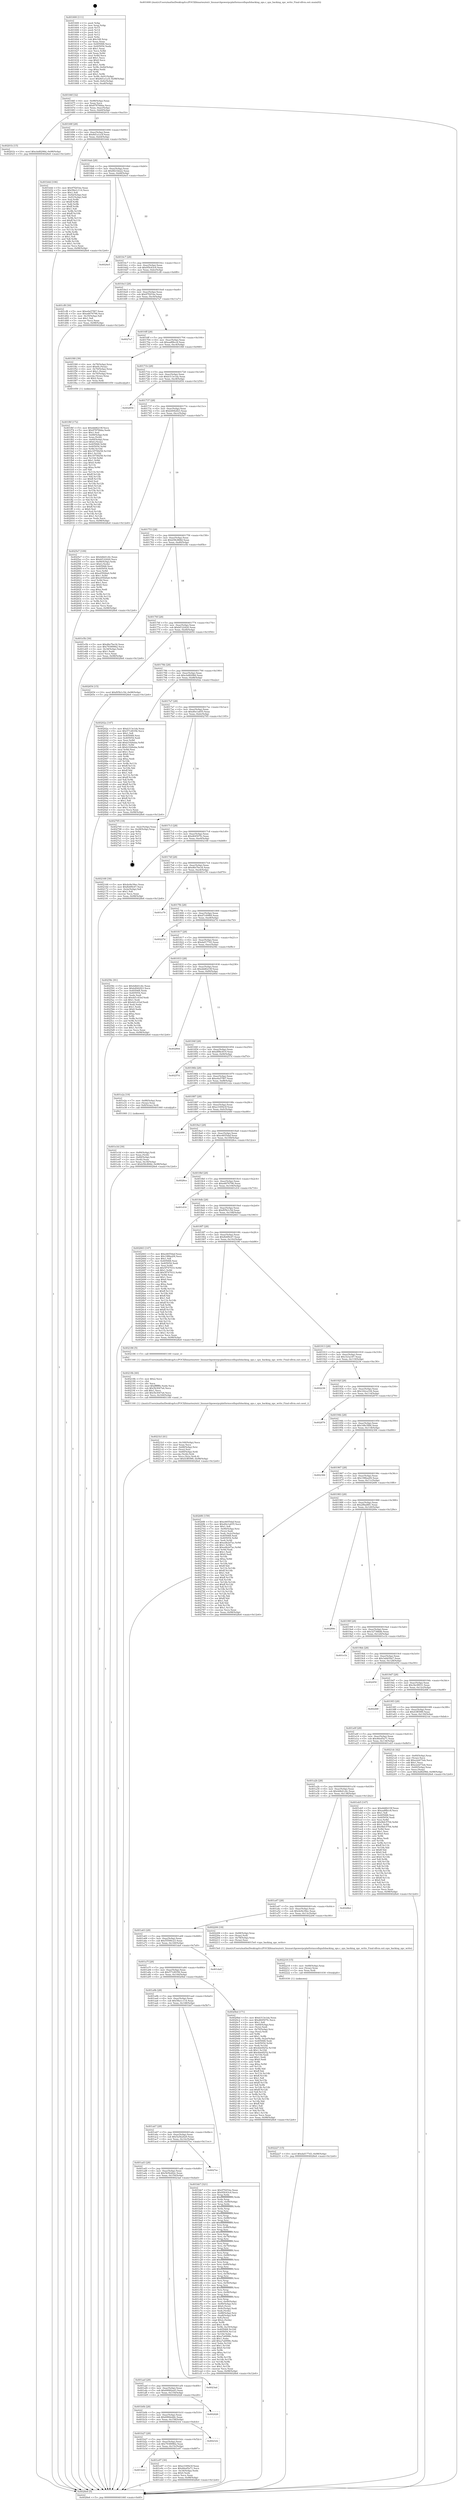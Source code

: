 digraph "0x401600" {
  label = "0x401600 (/mnt/c/Users/mathe/Desktop/tcc/POCII/binaries/extr_linuxarchpowerpcplatformscellspufsbacking_ops.c_spu_backing_npc_write_Final-ollvm.out::main(0))"
  labelloc = "t"
  node[shape=record]

  Entry [label="",width=0.3,height=0.3,shape=circle,fillcolor=black,style=filled]
  "0x40166f" [label="{
     0x40166f [32]\l
     | [instrs]\l
     &nbsp;&nbsp;0x40166f \<+6\>: mov -0x98(%rbp),%eax\l
     &nbsp;&nbsp;0x401675 \<+2\>: mov %eax,%ecx\l
     &nbsp;&nbsp;0x401677 \<+6\>: sub $0x87876bba,%ecx\l
     &nbsp;&nbsp;0x40167d \<+6\>: mov %eax,-0xac(%rbp)\l
     &nbsp;&nbsp;0x401683 \<+6\>: mov %ecx,-0xb0(%rbp)\l
     &nbsp;&nbsp;0x401689 \<+6\>: je 000000000040201b \<main+0xa1b\>\l
  }"]
  "0x40201b" [label="{
     0x40201b [15]\l
     | [instrs]\l
     &nbsp;&nbsp;0x40201b \<+10\>: movl $0xcbd8298d,-0x98(%rbp)\l
     &nbsp;&nbsp;0x402025 \<+5\>: jmp 00000000004028e6 \<main+0x12e6\>\l
  }"]
  "0x40168f" [label="{
     0x40168f [28]\l
     | [instrs]\l
     &nbsp;&nbsp;0x40168f \<+5\>: jmp 0000000000401694 \<main+0x94\>\l
     &nbsp;&nbsp;0x401694 \<+6\>: mov -0xac(%rbp),%eax\l
     &nbsp;&nbsp;0x40169a \<+5\>: sub $0x8d1a1a3f,%eax\l
     &nbsp;&nbsp;0x40169f \<+6\>: mov %eax,-0xb4(%rbp)\l
     &nbsp;&nbsp;0x4016a5 \<+6\>: je 0000000000401b4d \<main+0x54d\>\l
  }"]
  Exit [label="",width=0.3,height=0.3,shape=circle,fillcolor=black,style=filled,peripheries=2]
  "0x401b4d" [label="{
     0x401b4d [106]\l
     | [instrs]\l
     &nbsp;&nbsp;0x401b4d \<+5\>: mov $0x97f2f1be,%eax\l
     &nbsp;&nbsp;0x401b52 \<+5\>: mov $0x58a1c114,%ecx\l
     &nbsp;&nbsp;0x401b57 \<+2\>: mov $0x1,%dl\l
     &nbsp;&nbsp;0x401b59 \<+7\>: mov -0x92(%rbp),%sil\l
     &nbsp;&nbsp;0x401b60 \<+7\>: mov -0x91(%rbp),%dil\l
     &nbsp;&nbsp;0x401b67 \<+3\>: mov %sil,%r8b\l
     &nbsp;&nbsp;0x401b6a \<+4\>: xor $0xff,%r8b\l
     &nbsp;&nbsp;0x401b6e \<+3\>: mov %dil,%r9b\l
     &nbsp;&nbsp;0x401b71 \<+4\>: xor $0xff,%r9b\l
     &nbsp;&nbsp;0x401b75 \<+3\>: xor $0x1,%dl\l
     &nbsp;&nbsp;0x401b78 \<+3\>: mov %r8b,%r10b\l
     &nbsp;&nbsp;0x401b7b \<+4\>: and $0xff,%r10b\l
     &nbsp;&nbsp;0x401b7f \<+3\>: and %dl,%sil\l
     &nbsp;&nbsp;0x401b82 \<+3\>: mov %r9b,%r11b\l
     &nbsp;&nbsp;0x401b85 \<+4\>: and $0xff,%r11b\l
     &nbsp;&nbsp;0x401b89 \<+3\>: and %dl,%dil\l
     &nbsp;&nbsp;0x401b8c \<+3\>: or %sil,%r10b\l
     &nbsp;&nbsp;0x401b8f \<+3\>: or %dil,%r11b\l
     &nbsp;&nbsp;0x401b92 \<+3\>: xor %r11b,%r10b\l
     &nbsp;&nbsp;0x401b95 \<+3\>: or %r9b,%r8b\l
     &nbsp;&nbsp;0x401b98 \<+4\>: xor $0xff,%r8b\l
     &nbsp;&nbsp;0x401b9c \<+3\>: or $0x1,%dl\l
     &nbsp;&nbsp;0x401b9f \<+3\>: and %dl,%r8b\l
     &nbsp;&nbsp;0x401ba2 \<+3\>: or %r8b,%r10b\l
     &nbsp;&nbsp;0x401ba5 \<+4\>: test $0x1,%r10b\l
     &nbsp;&nbsp;0x401ba9 \<+3\>: cmovne %ecx,%eax\l
     &nbsp;&nbsp;0x401bac \<+6\>: mov %eax,-0x98(%rbp)\l
     &nbsp;&nbsp;0x401bb2 \<+5\>: jmp 00000000004028e6 \<main+0x12e6\>\l
  }"]
  "0x4016ab" [label="{
     0x4016ab [28]\l
     | [instrs]\l
     &nbsp;&nbsp;0x4016ab \<+5\>: jmp 00000000004016b0 \<main+0xb0\>\l
     &nbsp;&nbsp;0x4016b0 \<+6\>: mov -0xac(%rbp),%eax\l
     &nbsp;&nbsp;0x4016b6 \<+5\>: sub $0x8f21bb22,%eax\l
     &nbsp;&nbsp;0x4016bb \<+6\>: mov %eax,-0xb8(%rbp)\l
     &nbsp;&nbsp;0x4016c1 \<+6\>: je 00000000004024e5 \<main+0xee5\>\l
  }"]
  "0x4028e6" [label="{
     0x4028e6 [5]\l
     | [instrs]\l
     &nbsp;&nbsp;0x4028e6 \<+5\>: jmp 000000000040166f \<main+0x6f\>\l
  }"]
  "0x401600" [label="{
     0x401600 [111]\l
     | [instrs]\l
     &nbsp;&nbsp;0x401600 \<+1\>: push %rbp\l
     &nbsp;&nbsp;0x401601 \<+3\>: mov %rsp,%rbp\l
     &nbsp;&nbsp;0x401604 \<+2\>: push %r15\l
     &nbsp;&nbsp;0x401606 \<+2\>: push %r14\l
     &nbsp;&nbsp;0x401608 \<+2\>: push %r13\l
     &nbsp;&nbsp;0x40160a \<+2\>: push %r12\l
     &nbsp;&nbsp;0x40160c \<+1\>: push %rbx\l
     &nbsp;&nbsp;0x40160d \<+7\>: sub $0x168,%rsp\l
     &nbsp;&nbsp;0x401614 \<+2\>: xor %eax,%eax\l
     &nbsp;&nbsp;0x401616 \<+7\>: mov 0x405068,%ecx\l
     &nbsp;&nbsp;0x40161d \<+7\>: mov 0x405054,%edx\l
     &nbsp;&nbsp;0x401624 \<+3\>: sub $0x1,%eax\l
     &nbsp;&nbsp;0x401627 \<+3\>: mov %ecx,%r8d\l
     &nbsp;&nbsp;0x40162a \<+3\>: add %eax,%r8d\l
     &nbsp;&nbsp;0x40162d \<+4\>: imul %r8d,%ecx\l
     &nbsp;&nbsp;0x401631 \<+3\>: and $0x1,%ecx\l
     &nbsp;&nbsp;0x401634 \<+3\>: cmp $0x0,%ecx\l
     &nbsp;&nbsp;0x401637 \<+4\>: sete %r9b\l
     &nbsp;&nbsp;0x40163b \<+4\>: and $0x1,%r9b\l
     &nbsp;&nbsp;0x40163f \<+7\>: mov %r9b,-0x92(%rbp)\l
     &nbsp;&nbsp;0x401646 \<+3\>: cmp $0xa,%edx\l
     &nbsp;&nbsp;0x401649 \<+4\>: setl %r9b\l
     &nbsp;&nbsp;0x40164d \<+4\>: and $0x1,%r9b\l
     &nbsp;&nbsp;0x401651 \<+7\>: mov %r9b,-0x91(%rbp)\l
     &nbsp;&nbsp;0x401658 \<+10\>: movl $0x8d1a1a3f,-0x98(%rbp)\l
     &nbsp;&nbsp;0x401662 \<+6\>: mov %edi,-0x9c(%rbp)\l
     &nbsp;&nbsp;0x401668 \<+7\>: mov %rsi,-0xa8(%rbp)\l
  }"]
  "0x402227" [label="{
     0x402227 [15]\l
     | [instrs]\l
     &nbsp;&nbsp;0x402227 \<+10\>: movl $0xdaf177d3,-0x98(%rbp)\l
     &nbsp;&nbsp;0x402231 \<+5\>: jmp 00000000004028e6 \<main+0x12e6\>\l
  }"]
  "0x4024e5" [label="{
     0x4024e5\l
  }", style=dashed]
  "0x4016c7" [label="{
     0x4016c7 [28]\l
     | [instrs]\l
     &nbsp;&nbsp;0x4016c7 \<+5\>: jmp 00000000004016cc \<main+0xcc\>\l
     &nbsp;&nbsp;0x4016cc \<+6\>: mov -0xac(%rbp),%eax\l
     &nbsp;&nbsp;0x4016d2 \<+5\>: sub $0x95fc63c9,%eax\l
     &nbsp;&nbsp;0x4016d7 \<+6\>: mov %eax,-0xbc(%rbp)\l
     &nbsp;&nbsp;0x4016dd \<+6\>: je 0000000000401cf8 \<main+0x6f8\>\l
  }"]
  "0x402218" [label="{
     0x402218 [15]\l
     | [instrs]\l
     &nbsp;&nbsp;0x402218 \<+4\>: mov -0x68(%rbp),%rax\l
     &nbsp;&nbsp;0x40221c \<+3\>: mov (%rax),%rax\l
     &nbsp;&nbsp;0x40221f \<+3\>: mov %rax,%rdi\l
     &nbsp;&nbsp;0x402222 \<+5\>: call 0000000000401030 \<free@plt\>\l
     | [calls]\l
     &nbsp;&nbsp;0x401030 \{1\} (unknown)\l
  }"]
  "0x401cf8" [label="{
     0x401cf8 [30]\l
     | [instrs]\l
     &nbsp;&nbsp;0x401cf8 \<+5\>: mov $0xe0a57f67,%eax\l
     &nbsp;&nbsp;0x401cfd \<+5\>: mov $0xe6676796,%ecx\l
     &nbsp;&nbsp;0x401d02 \<+3\>: mov -0x35(%rbp),%dl\l
     &nbsp;&nbsp;0x401d05 \<+3\>: test $0x1,%dl\l
     &nbsp;&nbsp;0x401d08 \<+3\>: cmovne %ecx,%eax\l
     &nbsp;&nbsp;0x401d0b \<+6\>: mov %eax,-0x98(%rbp)\l
     &nbsp;&nbsp;0x401d11 \<+5\>: jmp 00000000004028e6 \<main+0x12e6\>\l
  }"]
  "0x4016e3" [label="{
     0x4016e3 [28]\l
     | [instrs]\l
     &nbsp;&nbsp;0x4016e3 \<+5\>: jmp 00000000004016e8 \<main+0xe8\>\l
     &nbsp;&nbsp;0x4016e8 \<+6\>: mov -0xac(%rbp),%eax\l
     &nbsp;&nbsp;0x4016ee \<+5\>: sub $0x97f2f1be,%eax\l
     &nbsp;&nbsp;0x4016f3 \<+6\>: mov %eax,-0xc0(%rbp)\l
     &nbsp;&nbsp;0x4016f9 \<+6\>: je 00000000004027a7 \<main+0x11a7\>\l
  }"]
  "0x4021b3" [label="{
     0x4021b3 [41]\l
     | [instrs]\l
     &nbsp;&nbsp;0x4021b3 \<+6\>: mov -0x160(%rbp),%ecx\l
     &nbsp;&nbsp;0x4021b9 \<+3\>: imul %eax,%ecx\l
     &nbsp;&nbsp;0x4021bc \<+4\>: mov -0x68(%rbp),%rsi\l
     &nbsp;&nbsp;0x4021c0 \<+3\>: mov (%rsi),%rsi\l
     &nbsp;&nbsp;0x4021c3 \<+4\>: mov -0x60(%rbp),%rdi\l
     &nbsp;&nbsp;0x4021c7 \<+3\>: movslq (%rdi),%rdi\l
     &nbsp;&nbsp;0x4021ca \<+3\>: mov %ecx,(%rsi,%rdi,4)\l
     &nbsp;&nbsp;0x4021cd \<+10\>: movl $0x43ff39f0,-0x98(%rbp)\l
     &nbsp;&nbsp;0x4021d7 \<+5\>: jmp 00000000004028e6 \<main+0x12e6\>\l
  }"]
  "0x4027a7" [label="{
     0x4027a7\l
  }", style=dashed]
  "0x4016ff" [label="{
     0x4016ff [28]\l
     | [instrs]\l
     &nbsp;&nbsp;0x4016ff \<+5\>: jmp 0000000000401704 \<main+0x104\>\l
     &nbsp;&nbsp;0x401704 \<+6\>: mov -0xac(%rbp),%eax\l
     &nbsp;&nbsp;0x40170a \<+5\>: sub $0xaa8fbcc8,%eax\l
     &nbsp;&nbsp;0x40170f \<+6\>: mov %eax,-0xc4(%rbp)\l
     &nbsp;&nbsp;0x401715 \<+6\>: je 0000000000401f48 \<main+0x948\>\l
  }"]
  "0x40218b" [label="{
     0x40218b [40]\l
     | [instrs]\l
     &nbsp;&nbsp;0x40218b \<+5\>: mov $0x2,%ecx\l
     &nbsp;&nbsp;0x402190 \<+1\>: cltd\l
     &nbsp;&nbsp;0x402191 \<+2\>: idiv %ecx\l
     &nbsp;&nbsp;0x402193 \<+6\>: imul $0xfffffffe,%edx,%ecx\l
     &nbsp;&nbsp;0x402199 \<+6\>: sub $0x5b3047a4,%ecx\l
     &nbsp;&nbsp;0x40219f \<+3\>: add $0x1,%ecx\l
     &nbsp;&nbsp;0x4021a2 \<+6\>: add $0x5b3047a4,%ecx\l
     &nbsp;&nbsp;0x4021a8 \<+6\>: mov %ecx,-0x160(%rbp)\l
     &nbsp;&nbsp;0x4021ae \<+5\>: call 0000000000401160 \<next_i\>\l
     | [calls]\l
     &nbsp;&nbsp;0x401160 \{1\} (/mnt/c/Users/mathe/Desktop/tcc/POCII/binaries/extr_linuxarchpowerpcplatformscellspufsbacking_ops.c_spu_backing_npc_write_Final-ollvm.out::next_i)\l
  }"]
  "0x401f48" [label="{
     0x401f48 [39]\l
     | [instrs]\l
     &nbsp;&nbsp;0x401f48 \<+4\>: mov -0x78(%rbp),%rax\l
     &nbsp;&nbsp;0x401f4c \<+6\>: movl $0x64,(%rax)\l
     &nbsp;&nbsp;0x401f52 \<+4\>: mov -0x70(%rbp),%rax\l
     &nbsp;&nbsp;0x401f56 \<+6\>: movl $0x1,(%rax)\l
     &nbsp;&nbsp;0x401f5c \<+4\>: mov -0x70(%rbp),%rax\l
     &nbsp;&nbsp;0x401f60 \<+3\>: movslq (%rax),%rax\l
     &nbsp;&nbsp;0x401f63 \<+4\>: shl $0x2,%rax\l
     &nbsp;&nbsp;0x401f67 \<+3\>: mov %rax,%rdi\l
     &nbsp;&nbsp;0x401f6a \<+5\>: call 0000000000401050 \<malloc@plt\>\l
     | [calls]\l
     &nbsp;&nbsp;0x401050 \{1\} (unknown)\l
  }"]
  "0x40171b" [label="{
     0x40171b [28]\l
     | [instrs]\l
     &nbsp;&nbsp;0x40171b \<+5\>: jmp 0000000000401720 \<main+0x120\>\l
     &nbsp;&nbsp;0x401720 \<+6\>: mov -0xac(%rbp),%eax\l
     &nbsp;&nbsp;0x401726 \<+5\>: sub $0xb313e1da,%eax\l
     &nbsp;&nbsp;0x40172b \<+6\>: mov %eax,-0xc8(%rbp)\l
     &nbsp;&nbsp;0x401731 \<+6\>: je 0000000000402854 \<main+0x1254\>\l
  }"]
  "0x401f6f" [label="{
     0x401f6f [172]\l
     | [instrs]\l
     &nbsp;&nbsp;0x401f6f \<+5\>: mov $0xddd6219f,%ecx\l
     &nbsp;&nbsp;0x401f74 \<+5\>: mov $0x87876bba,%edx\l
     &nbsp;&nbsp;0x401f79 \<+3\>: mov $0x1,%sil\l
     &nbsp;&nbsp;0x401f7c \<+4\>: mov -0x68(%rbp),%rdi\l
     &nbsp;&nbsp;0x401f80 \<+3\>: mov %rax,(%rdi)\l
     &nbsp;&nbsp;0x401f83 \<+4\>: mov -0x60(%rbp),%rax\l
     &nbsp;&nbsp;0x401f87 \<+6\>: movl $0x0,(%rax)\l
     &nbsp;&nbsp;0x401f8d \<+8\>: mov 0x405068,%r8d\l
     &nbsp;&nbsp;0x401f95 \<+8\>: mov 0x405054,%r9d\l
     &nbsp;&nbsp;0x401f9d \<+3\>: mov %r8d,%r10d\l
     &nbsp;&nbsp;0x401fa0 \<+7\>: add $0x18758258,%r10d\l
     &nbsp;&nbsp;0x401fa7 \<+4\>: sub $0x1,%r10d\l
     &nbsp;&nbsp;0x401fab \<+7\>: sub $0x18758258,%r10d\l
     &nbsp;&nbsp;0x401fb2 \<+4\>: imul %r10d,%r8d\l
     &nbsp;&nbsp;0x401fb6 \<+4\>: and $0x1,%r8d\l
     &nbsp;&nbsp;0x401fba \<+4\>: cmp $0x0,%r8d\l
     &nbsp;&nbsp;0x401fbe \<+4\>: sete %r11b\l
     &nbsp;&nbsp;0x401fc2 \<+4\>: cmp $0xa,%r9d\l
     &nbsp;&nbsp;0x401fc6 \<+3\>: setl %bl\l
     &nbsp;&nbsp;0x401fc9 \<+3\>: mov %r11b,%r14b\l
     &nbsp;&nbsp;0x401fcc \<+4\>: xor $0xff,%r14b\l
     &nbsp;&nbsp;0x401fd0 \<+3\>: mov %bl,%r15b\l
     &nbsp;&nbsp;0x401fd3 \<+4\>: xor $0xff,%r15b\l
     &nbsp;&nbsp;0x401fd7 \<+4\>: xor $0x0,%sil\l
     &nbsp;&nbsp;0x401fdb \<+3\>: mov %r14b,%r12b\l
     &nbsp;&nbsp;0x401fde \<+4\>: and $0x0,%r12b\l
     &nbsp;&nbsp;0x401fe2 \<+3\>: and %sil,%r11b\l
     &nbsp;&nbsp;0x401fe5 \<+3\>: mov %r15b,%r13b\l
     &nbsp;&nbsp;0x401fe8 \<+4\>: and $0x0,%r13b\l
     &nbsp;&nbsp;0x401fec \<+3\>: and %sil,%bl\l
     &nbsp;&nbsp;0x401fef \<+3\>: or %r11b,%r12b\l
     &nbsp;&nbsp;0x401ff2 \<+3\>: or %bl,%r13b\l
     &nbsp;&nbsp;0x401ff5 \<+3\>: xor %r13b,%r12b\l
     &nbsp;&nbsp;0x401ff8 \<+3\>: or %r15b,%r14b\l
     &nbsp;&nbsp;0x401ffb \<+4\>: xor $0xff,%r14b\l
     &nbsp;&nbsp;0x401fff \<+4\>: or $0x0,%sil\l
     &nbsp;&nbsp;0x402003 \<+3\>: and %sil,%r14b\l
     &nbsp;&nbsp;0x402006 \<+3\>: or %r14b,%r12b\l
     &nbsp;&nbsp;0x402009 \<+4\>: test $0x1,%r12b\l
     &nbsp;&nbsp;0x40200d \<+3\>: cmovne %edx,%ecx\l
     &nbsp;&nbsp;0x402010 \<+6\>: mov %ecx,-0x98(%rbp)\l
     &nbsp;&nbsp;0x402016 \<+5\>: jmp 00000000004028e6 \<main+0x12e6\>\l
  }"]
  "0x402854" [label="{
     0x402854\l
  }", style=dashed]
  "0x401737" [label="{
     0x401737 [28]\l
     | [instrs]\l
     &nbsp;&nbsp;0x401737 \<+5\>: jmp 000000000040173c \<main+0x13c\>\l
     &nbsp;&nbsp;0x40173c \<+6\>: mov -0xac(%rbp),%eax\l
     &nbsp;&nbsp;0x401742 \<+5\>: sub $0xb4942f23,%eax\l
     &nbsp;&nbsp;0x401747 \<+6\>: mov %eax,-0xcc(%rbp)\l
     &nbsp;&nbsp;0x40174d \<+6\>: je 00000000004025e7 \<main+0xfe7\>\l
  }"]
  "0x401b43" [label="{
     0x401b43\l
  }", style=dashed]
  "0x4025e7" [label="{
     0x4025e7 [109]\l
     | [instrs]\l
     &nbsp;&nbsp;0x4025e7 \<+5\>: mov $0x4db41c6c,%eax\l
     &nbsp;&nbsp;0x4025ec \<+5\>: mov $0xbf122420,%ecx\l
     &nbsp;&nbsp;0x4025f1 \<+7\>: mov -0x90(%rbp),%rdx\l
     &nbsp;&nbsp;0x4025f8 \<+6\>: movl $0x0,(%rdx)\l
     &nbsp;&nbsp;0x4025fe \<+7\>: mov 0x405068,%esi\l
     &nbsp;&nbsp;0x402605 \<+7\>: mov 0x405054,%edi\l
     &nbsp;&nbsp;0x40260c \<+3\>: mov %esi,%r8d\l
     &nbsp;&nbsp;0x40260f \<+7\>: sub $0xe05f26a0,%r8d\l
     &nbsp;&nbsp;0x402616 \<+4\>: sub $0x1,%r8d\l
     &nbsp;&nbsp;0x40261a \<+7\>: add $0xe05f26a0,%r8d\l
     &nbsp;&nbsp;0x402621 \<+4\>: imul %r8d,%esi\l
     &nbsp;&nbsp;0x402625 \<+3\>: and $0x1,%esi\l
     &nbsp;&nbsp;0x402628 \<+3\>: cmp $0x0,%esi\l
     &nbsp;&nbsp;0x40262b \<+4\>: sete %r9b\l
     &nbsp;&nbsp;0x40262f \<+3\>: cmp $0xa,%edi\l
     &nbsp;&nbsp;0x402632 \<+4\>: setl %r10b\l
     &nbsp;&nbsp;0x402636 \<+3\>: mov %r9b,%r11b\l
     &nbsp;&nbsp;0x402639 \<+3\>: and %r10b,%r11b\l
     &nbsp;&nbsp;0x40263c \<+3\>: xor %r10b,%r9b\l
     &nbsp;&nbsp;0x40263f \<+3\>: or %r9b,%r11b\l
     &nbsp;&nbsp;0x402642 \<+4\>: test $0x1,%r11b\l
     &nbsp;&nbsp;0x402646 \<+3\>: cmovne %ecx,%eax\l
     &nbsp;&nbsp;0x402649 \<+6\>: mov %eax,-0x98(%rbp)\l
     &nbsp;&nbsp;0x40264f \<+5\>: jmp 00000000004028e6 \<main+0x12e6\>\l
  }"]
  "0x401753" [label="{
     0x401753 [28]\l
     | [instrs]\l
     &nbsp;&nbsp;0x401753 \<+5\>: jmp 0000000000401758 \<main+0x158\>\l
     &nbsp;&nbsp;0x401758 \<+6\>: mov -0xac(%rbp),%eax\l
     &nbsp;&nbsp;0x40175e \<+5\>: sub $0xb58c868d,%eax\l
     &nbsp;&nbsp;0x401763 \<+6\>: mov %eax,-0xd0(%rbp)\l
     &nbsp;&nbsp;0x401769 \<+6\>: je 0000000000401e5b \<main+0x85b\>\l
  }"]
  "0x401e97" [label="{
     0x401e97 [30]\l
     | [instrs]\l
     &nbsp;&nbsp;0x401e97 \<+5\>: mov $0xe330923f,%eax\l
     &nbsp;&nbsp;0x401e9c \<+5\>: mov $0x46ed5a71,%ecx\l
     &nbsp;&nbsp;0x401ea1 \<+3\>: mov -0x34(%rbp),%edx\l
     &nbsp;&nbsp;0x401ea4 \<+3\>: cmp $0x0,%edx\l
     &nbsp;&nbsp;0x401ea7 \<+3\>: cmove %ecx,%eax\l
     &nbsp;&nbsp;0x401eaa \<+6\>: mov %eax,-0x98(%rbp)\l
     &nbsp;&nbsp;0x401eb0 \<+5\>: jmp 00000000004028e6 \<main+0x12e6\>\l
  }"]
  "0x401e5b" [label="{
     0x401e5b [30]\l
     | [instrs]\l
     &nbsp;&nbsp;0x401e5b \<+5\>: mov $0xd6e7be34,%eax\l
     &nbsp;&nbsp;0x401e60 \<+5\>: mov $0x79389962,%ecx\l
     &nbsp;&nbsp;0x401e65 \<+3\>: mov -0x34(%rbp),%edx\l
     &nbsp;&nbsp;0x401e68 \<+3\>: cmp $0x1,%edx\l
     &nbsp;&nbsp;0x401e6b \<+3\>: cmovl %ecx,%eax\l
     &nbsp;&nbsp;0x401e6e \<+6\>: mov %eax,-0x98(%rbp)\l
     &nbsp;&nbsp;0x401e74 \<+5\>: jmp 00000000004028e6 \<main+0x12e6\>\l
  }"]
  "0x40176f" [label="{
     0x40176f [28]\l
     | [instrs]\l
     &nbsp;&nbsp;0x40176f \<+5\>: jmp 0000000000401774 \<main+0x174\>\l
     &nbsp;&nbsp;0x401774 \<+6\>: mov -0xac(%rbp),%eax\l
     &nbsp;&nbsp;0x40177a \<+5\>: sub $0xbf122420,%eax\l
     &nbsp;&nbsp;0x40177f \<+6\>: mov %eax,-0xd4(%rbp)\l
     &nbsp;&nbsp;0x401785 \<+6\>: je 0000000000402654 \<main+0x1054\>\l
  }"]
  "0x401b27" [label="{
     0x401b27 [28]\l
     | [instrs]\l
     &nbsp;&nbsp;0x401b27 \<+5\>: jmp 0000000000401b2c \<main+0x52c\>\l
     &nbsp;&nbsp;0x401b2c \<+6\>: mov -0xac(%rbp),%eax\l
     &nbsp;&nbsp;0x401b32 \<+5\>: sub $0x79389962,%eax\l
     &nbsp;&nbsp;0x401b37 \<+6\>: mov %eax,-0x15c(%rbp)\l
     &nbsp;&nbsp;0x401b3d \<+6\>: je 0000000000401e97 \<main+0x897\>\l
  }"]
  "0x402654" [label="{
     0x402654 [15]\l
     | [instrs]\l
     &nbsp;&nbsp;0x402654 \<+10\>: movl $0xf05b1c5d,-0x98(%rbp)\l
     &nbsp;&nbsp;0x40265e \<+5\>: jmp 00000000004028e6 \<main+0x12e6\>\l
  }"]
  "0x40178b" [label="{
     0x40178b [28]\l
     | [instrs]\l
     &nbsp;&nbsp;0x40178b \<+5\>: jmp 0000000000401790 \<main+0x190\>\l
     &nbsp;&nbsp;0x401790 \<+6\>: mov -0xac(%rbp),%eax\l
     &nbsp;&nbsp;0x401796 \<+5\>: sub $0xcbd8298d,%eax\l
     &nbsp;&nbsp;0x40179b \<+6\>: mov %eax,-0xd8(%rbp)\l
     &nbsp;&nbsp;0x4017a1 \<+6\>: je 000000000040202a \<main+0xa2a\>\l
  }"]
  "0x4023cb" [label="{
     0x4023cb\l
  }", style=dashed]
  "0x40202a" [label="{
     0x40202a [147]\l
     | [instrs]\l
     &nbsp;&nbsp;0x40202a \<+5\>: mov $0xb313e1da,%eax\l
     &nbsp;&nbsp;0x40202f \<+5\>: mov $0x571d9356,%ecx\l
     &nbsp;&nbsp;0x402034 \<+2\>: mov $0x1,%dl\l
     &nbsp;&nbsp;0x402036 \<+7\>: mov 0x405068,%esi\l
     &nbsp;&nbsp;0x40203d \<+7\>: mov 0x405054,%edi\l
     &nbsp;&nbsp;0x402044 \<+3\>: mov %esi,%r8d\l
     &nbsp;&nbsp;0x402047 \<+7\>: add $0xb1926eba,%r8d\l
     &nbsp;&nbsp;0x40204e \<+4\>: sub $0x1,%r8d\l
     &nbsp;&nbsp;0x402052 \<+7\>: sub $0xb1926eba,%r8d\l
     &nbsp;&nbsp;0x402059 \<+4\>: imul %r8d,%esi\l
     &nbsp;&nbsp;0x40205d \<+3\>: and $0x1,%esi\l
     &nbsp;&nbsp;0x402060 \<+3\>: cmp $0x0,%esi\l
     &nbsp;&nbsp;0x402063 \<+4\>: sete %r9b\l
     &nbsp;&nbsp;0x402067 \<+3\>: cmp $0xa,%edi\l
     &nbsp;&nbsp;0x40206a \<+4\>: setl %r10b\l
     &nbsp;&nbsp;0x40206e \<+3\>: mov %r9b,%r11b\l
     &nbsp;&nbsp;0x402071 \<+4\>: xor $0xff,%r11b\l
     &nbsp;&nbsp;0x402075 \<+3\>: mov %r10b,%bl\l
     &nbsp;&nbsp;0x402078 \<+3\>: xor $0xff,%bl\l
     &nbsp;&nbsp;0x40207b \<+3\>: xor $0x1,%dl\l
     &nbsp;&nbsp;0x40207e \<+3\>: mov %r11b,%r14b\l
     &nbsp;&nbsp;0x402081 \<+4\>: and $0xff,%r14b\l
     &nbsp;&nbsp;0x402085 \<+3\>: and %dl,%r9b\l
     &nbsp;&nbsp;0x402088 \<+3\>: mov %bl,%r15b\l
     &nbsp;&nbsp;0x40208b \<+4\>: and $0xff,%r15b\l
     &nbsp;&nbsp;0x40208f \<+3\>: and %dl,%r10b\l
     &nbsp;&nbsp;0x402092 \<+3\>: or %r9b,%r14b\l
     &nbsp;&nbsp;0x402095 \<+3\>: or %r10b,%r15b\l
     &nbsp;&nbsp;0x402098 \<+3\>: xor %r15b,%r14b\l
     &nbsp;&nbsp;0x40209b \<+3\>: or %bl,%r11b\l
     &nbsp;&nbsp;0x40209e \<+4\>: xor $0xff,%r11b\l
     &nbsp;&nbsp;0x4020a2 \<+3\>: or $0x1,%dl\l
     &nbsp;&nbsp;0x4020a5 \<+3\>: and %dl,%r11b\l
     &nbsp;&nbsp;0x4020a8 \<+3\>: or %r11b,%r14b\l
     &nbsp;&nbsp;0x4020ab \<+4\>: test $0x1,%r14b\l
     &nbsp;&nbsp;0x4020af \<+3\>: cmovne %ecx,%eax\l
     &nbsp;&nbsp;0x4020b2 \<+6\>: mov %eax,-0x98(%rbp)\l
     &nbsp;&nbsp;0x4020b8 \<+5\>: jmp 00000000004028e6 \<main+0x12e6\>\l
  }"]
  "0x4017a7" [label="{
     0x4017a7 [28]\l
     | [instrs]\l
     &nbsp;&nbsp;0x4017a7 \<+5\>: jmp 00000000004017ac \<main+0x1ac\>\l
     &nbsp;&nbsp;0x4017ac \<+6\>: mov -0xac(%rbp),%eax\l
     &nbsp;&nbsp;0x4017b2 \<+5\>: sub $0xd0e1a655,%eax\l
     &nbsp;&nbsp;0x4017b7 \<+6\>: mov %eax,-0xdc(%rbp)\l
     &nbsp;&nbsp;0x4017bd \<+6\>: je 0000000000402795 \<main+0x1195\>\l
  }"]
  "0x401b0b" [label="{
     0x401b0b [28]\l
     | [instrs]\l
     &nbsp;&nbsp;0x401b0b \<+5\>: jmp 0000000000401b10 \<main+0x510\>\l
     &nbsp;&nbsp;0x401b10 \<+6\>: mov -0xac(%rbp),%eax\l
     &nbsp;&nbsp;0x401b16 \<+5\>: sub $0x6994eb8c,%eax\l
     &nbsp;&nbsp;0x401b1b \<+6\>: mov %eax,-0x158(%rbp)\l
     &nbsp;&nbsp;0x401b21 \<+6\>: je 00000000004023cb \<main+0xdcb\>\l
  }"]
  "0x402795" [label="{
     0x402795 [18]\l
     | [instrs]\l
     &nbsp;&nbsp;0x402795 \<+3\>: mov -0x2c(%rbp),%eax\l
     &nbsp;&nbsp;0x402798 \<+4\>: lea -0x28(%rbp),%rsp\l
     &nbsp;&nbsp;0x40279c \<+1\>: pop %rbx\l
     &nbsp;&nbsp;0x40279d \<+2\>: pop %r12\l
     &nbsp;&nbsp;0x40279f \<+2\>: pop %r13\l
     &nbsp;&nbsp;0x4027a1 \<+2\>: pop %r14\l
     &nbsp;&nbsp;0x4027a3 \<+2\>: pop %r15\l
     &nbsp;&nbsp;0x4027a5 \<+1\>: pop %rbp\l
     &nbsp;&nbsp;0x4027a6 \<+1\>: ret\l
  }"]
  "0x4017c3" [label="{
     0x4017c3 [28]\l
     | [instrs]\l
     &nbsp;&nbsp;0x4017c3 \<+5\>: jmp 00000000004017c8 \<main+0x1c8\>\l
     &nbsp;&nbsp;0x4017c8 \<+6\>: mov -0xac(%rbp),%eax\l
     &nbsp;&nbsp;0x4017ce \<+5\>: sub $0xd64507fc,%eax\l
     &nbsp;&nbsp;0x4017d3 \<+6\>: mov %eax,-0xe0(%rbp)\l
     &nbsp;&nbsp;0x4017d9 \<+6\>: je 0000000000402168 \<main+0xb68\>\l
  }"]
  "0x402426" [label="{
     0x402426\l
  }", style=dashed]
  "0x402168" [label="{
     0x402168 [30]\l
     | [instrs]\l
     &nbsp;&nbsp;0x402168 \<+5\>: mov $0x4e9e39ec,%eax\l
     &nbsp;&nbsp;0x40216d \<+5\>: mov $0xfb4f9c67,%ecx\l
     &nbsp;&nbsp;0x402172 \<+3\>: mov -0x2e(%rbp),%dl\l
     &nbsp;&nbsp;0x402175 \<+3\>: test $0x1,%dl\l
     &nbsp;&nbsp;0x402178 \<+3\>: cmovne %ecx,%eax\l
     &nbsp;&nbsp;0x40217b \<+6\>: mov %eax,-0x98(%rbp)\l
     &nbsp;&nbsp;0x402181 \<+5\>: jmp 00000000004028e6 \<main+0x12e6\>\l
  }"]
  "0x4017df" [label="{
     0x4017df [28]\l
     | [instrs]\l
     &nbsp;&nbsp;0x4017df \<+5\>: jmp 00000000004017e4 \<main+0x1e4\>\l
     &nbsp;&nbsp;0x4017e4 \<+6\>: mov -0xac(%rbp),%eax\l
     &nbsp;&nbsp;0x4017ea \<+5\>: sub $0xd6e7be34,%eax\l
     &nbsp;&nbsp;0x4017ef \<+6\>: mov %eax,-0xe4(%rbp)\l
     &nbsp;&nbsp;0x4017f5 \<+6\>: je 0000000000401e79 \<main+0x879\>\l
  }"]
  "0x401aef" [label="{
     0x401aef [28]\l
     | [instrs]\l
     &nbsp;&nbsp;0x401aef \<+5\>: jmp 0000000000401af4 \<main+0x4f4\>\l
     &nbsp;&nbsp;0x401af4 \<+6\>: mov -0xac(%rbp),%eax\l
     &nbsp;&nbsp;0x401afa \<+5\>: sub $0x69082ed3,%eax\l
     &nbsp;&nbsp;0x401aff \<+6\>: mov %eax,-0x154(%rbp)\l
     &nbsp;&nbsp;0x401b05 \<+6\>: je 0000000000402426 \<main+0xe26\>\l
  }"]
  "0x401e79" [label="{
     0x401e79\l
  }", style=dashed]
  "0x4017fb" [label="{
     0x4017fb [28]\l
     | [instrs]\l
     &nbsp;&nbsp;0x4017fb \<+5\>: jmp 0000000000401800 \<main+0x200\>\l
     &nbsp;&nbsp;0x401800 \<+6\>: mov -0xac(%rbp),%eax\l
     &nbsp;&nbsp;0x401806 \<+5\>: sub $0xd7c00f69,%eax\l
     &nbsp;&nbsp;0x40180b \<+6\>: mov %eax,-0xe8(%rbp)\l
     &nbsp;&nbsp;0x401811 \<+6\>: je 000000000040227d \<main+0xc7d\>\l
  }"]
  "0x4023ad" [label="{
     0x4023ad\l
  }", style=dashed]
  "0x40227d" [label="{
     0x40227d\l
  }", style=dashed]
  "0x401817" [label="{
     0x401817 [28]\l
     | [instrs]\l
     &nbsp;&nbsp;0x401817 \<+5\>: jmp 000000000040181c \<main+0x21c\>\l
     &nbsp;&nbsp;0x40181c \<+6\>: mov -0xac(%rbp),%eax\l
     &nbsp;&nbsp;0x401822 \<+5\>: sub $0xdaf177d3,%eax\l
     &nbsp;&nbsp;0x401827 \<+6\>: mov %eax,-0xec(%rbp)\l
     &nbsp;&nbsp;0x40182d \<+6\>: je 000000000040258c \<main+0xf8c\>\l
  }"]
  "0x401ad3" [label="{
     0x401ad3 [28]\l
     | [instrs]\l
     &nbsp;&nbsp;0x401ad3 \<+5\>: jmp 0000000000401ad8 \<main+0x4d8\>\l
     &nbsp;&nbsp;0x401ad8 \<+6\>: mov -0xac(%rbp),%eax\l
     &nbsp;&nbsp;0x401ade \<+5\>: sub $0x5b5b262c,%eax\l
     &nbsp;&nbsp;0x401ae3 \<+6\>: mov %eax,-0x150(%rbp)\l
     &nbsp;&nbsp;0x401ae9 \<+6\>: je 00000000004023ad \<main+0xdad\>\l
  }"]
  "0x40258c" [label="{
     0x40258c [91]\l
     | [instrs]\l
     &nbsp;&nbsp;0x40258c \<+5\>: mov $0x4db41c6c,%eax\l
     &nbsp;&nbsp;0x402591 \<+5\>: mov $0xb4942f23,%ecx\l
     &nbsp;&nbsp;0x402596 \<+7\>: mov 0x405068,%edx\l
     &nbsp;&nbsp;0x40259d \<+7\>: mov 0x405054,%esi\l
     &nbsp;&nbsp;0x4025a4 \<+2\>: mov %edx,%edi\l
     &nbsp;&nbsp;0x4025a6 \<+6\>: sub $0x4d1c03ef,%edi\l
     &nbsp;&nbsp;0x4025ac \<+3\>: sub $0x1,%edi\l
     &nbsp;&nbsp;0x4025af \<+6\>: add $0x4d1c03ef,%edi\l
     &nbsp;&nbsp;0x4025b5 \<+3\>: imul %edi,%edx\l
     &nbsp;&nbsp;0x4025b8 \<+3\>: and $0x1,%edx\l
     &nbsp;&nbsp;0x4025bb \<+3\>: cmp $0x0,%edx\l
     &nbsp;&nbsp;0x4025be \<+4\>: sete %r8b\l
     &nbsp;&nbsp;0x4025c2 \<+3\>: cmp $0xa,%esi\l
     &nbsp;&nbsp;0x4025c5 \<+4\>: setl %r9b\l
     &nbsp;&nbsp;0x4025c9 \<+3\>: mov %r8b,%r10b\l
     &nbsp;&nbsp;0x4025cc \<+3\>: and %r9b,%r10b\l
     &nbsp;&nbsp;0x4025cf \<+3\>: xor %r9b,%r8b\l
     &nbsp;&nbsp;0x4025d2 \<+3\>: or %r8b,%r10b\l
     &nbsp;&nbsp;0x4025d5 \<+4\>: test $0x1,%r10b\l
     &nbsp;&nbsp;0x4025d9 \<+3\>: cmovne %ecx,%eax\l
     &nbsp;&nbsp;0x4025dc \<+6\>: mov %eax,-0x98(%rbp)\l
     &nbsp;&nbsp;0x4025e2 \<+5\>: jmp 00000000004028e6 \<main+0x12e6\>\l
  }"]
  "0x401833" [label="{
     0x401833 [28]\l
     | [instrs]\l
     &nbsp;&nbsp;0x401833 \<+5\>: jmp 0000000000401838 \<main+0x238\>\l
     &nbsp;&nbsp;0x401838 \<+6\>: mov -0xac(%rbp),%eax\l
     &nbsp;&nbsp;0x40183e \<+5\>: sub $0xddd6219f,%eax\l
     &nbsp;&nbsp;0x401843 \<+6\>: mov %eax,-0xf0(%rbp)\l
     &nbsp;&nbsp;0x401849 \<+6\>: je 000000000040280d \<main+0x120d\>\l
  }"]
  "0x4027ec" [label="{
     0x4027ec\l
  }", style=dashed]
  "0x40280d" [label="{
     0x40280d\l
  }", style=dashed]
  "0x40184f" [label="{
     0x40184f [28]\l
     | [instrs]\l
     &nbsp;&nbsp;0x40184f \<+5\>: jmp 0000000000401854 \<main+0x254\>\l
     &nbsp;&nbsp;0x401854 \<+6\>: mov -0xac(%rbp),%eax\l
     &nbsp;&nbsp;0x40185a \<+5\>: sub $0xdf9bc819,%eax\l
     &nbsp;&nbsp;0x40185f \<+6\>: mov %eax,-0xf4(%rbp)\l
     &nbsp;&nbsp;0x401865 \<+6\>: je 000000000040257d \<main+0xf7d\>\l
  }"]
  "0x401e3d" [label="{
     0x401e3d [30]\l
     | [instrs]\l
     &nbsp;&nbsp;0x401e3d \<+4\>: mov -0x80(%rbp),%rdi\l
     &nbsp;&nbsp;0x401e41 \<+2\>: mov %eax,(%rdi)\l
     &nbsp;&nbsp;0x401e43 \<+4\>: mov -0x80(%rbp),%rdi\l
     &nbsp;&nbsp;0x401e47 \<+2\>: mov (%rdi),%eax\l
     &nbsp;&nbsp;0x401e49 \<+3\>: mov %eax,-0x34(%rbp)\l
     &nbsp;&nbsp;0x401e4c \<+10\>: movl $0xb58c868d,-0x98(%rbp)\l
     &nbsp;&nbsp;0x401e56 \<+5\>: jmp 00000000004028e6 \<main+0x12e6\>\l
  }"]
  "0x40257d" [label="{
     0x40257d\l
  }", style=dashed]
  "0x40186b" [label="{
     0x40186b [28]\l
     | [instrs]\l
     &nbsp;&nbsp;0x40186b \<+5\>: jmp 0000000000401870 \<main+0x270\>\l
     &nbsp;&nbsp;0x401870 \<+6\>: mov -0xac(%rbp),%eax\l
     &nbsp;&nbsp;0x401876 \<+5\>: sub $0xe0a57f67,%eax\l
     &nbsp;&nbsp;0x40187b \<+6\>: mov %eax,-0xf8(%rbp)\l
     &nbsp;&nbsp;0x401881 \<+6\>: je 0000000000401e2a \<main+0x82a\>\l
  }"]
  "0x401ab7" [label="{
     0x401ab7 [28]\l
     | [instrs]\l
     &nbsp;&nbsp;0x401ab7 \<+5\>: jmp 0000000000401abc \<main+0x4bc\>\l
     &nbsp;&nbsp;0x401abc \<+6\>: mov -0xac(%rbp),%eax\l
     &nbsp;&nbsp;0x401ac2 \<+5\>: sub $0x5a5b2429,%eax\l
     &nbsp;&nbsp;0x401ac7 \<+6\>: mov %eax,-0x14c(%rbp)\l
     &nbsp;&nbsp;0x401acd \<+6\>: je 00000000004027ec \<main+0x11ec\>\l
  }"]
  "0x401e2a" [label="{
     0x401e2a [19]\l
     | [instrs]\l
     &nbsp;&nbsp;0x401e2a \<+7\>: mov -0x88(%rbp),%rax\l
     &nbsp;&nbsp;0x401e31 \<+3\>: mov (%rax),%rax\l
     &nbsp;&nbsp;0x401e34 \<+4\>: mov 0x8(%rax),%rdi\l
     &nbsp;&nbsp;0x401e38 \<+5\>: call 0000000000401060 \<atoi@plt\>\l
     | [calls]\l
     &nbsp;&nbsp;0x401060 \{1\} (unknown)\l
  }"]
  "0x401887" [label="{
     0x401887 [28]\l
     | [instrs]\l
     &nbsp;&nbsp;0x401887 \<+5\>: jmp 000000000040188c \<main+0x28c\>\l
     &nbsp;&nbsp;0x40188c \<+6\>: mov -0xac(%rbp),%eax\l
     &nbsp;&nbsp;0x401892 \<+5\>: sub $0xe330923f,%eax\l
     &nbsp;&nbsp;0x401897 \<+6\>: mov %eax,-0xfc(%rbp)\l
     &nbsp;&nbsp;0x40189d \<+6\>: je 0000000000402480 \<main+0xe80\>\l
  }"]
  "0x401bb7" [label="{
     0x401bb7 [321]\l
     | [instrs]\l
     &nbsp;&nbsp;0x401bb7 \<+5\>: mov $0x97f2f1be,%eax\l
     &nbsp;&nbsp;0x401bbc \<+5\>: mov $0x95fc63c9,%ecx\l
     &nbsp;&nbsp;0x401bc1 \<+3\>: mov %rsp,%rdx\l
     &nbsp;&nbsp;0x401bc4 \<+4\>: add $0xfffffffffffffff0,%rdx\l
     &nbsp;&nbsp;0x401bc8 \<+3\>: mov %rdx,%rsp\l
     &nbsp;&nbsp;0x401bcb \<+7\>: mov %rdx,-0x90(%rbp)\l
     &nbsp;&nbsp;0x401bd2 \<+3\>: mov %rsp,%rdx\l
     &nbsp;&nbsp;0x401bd5 \<+4\>: add $0xfffffffffffffff0,%rdx\l
     &nbsp;&nbsp;0x401bd9 \<+3\>: mov %rdx,%rsp\l
     &nbsp;&nbsp;0x401bdc \<+3\>: mov %rsp,%rsi\l
     &nbsp;&nbsp;0x401bdf \<+4\>: add $0xfffffffffffffff0,%rsi\l
     &nbsp;&nbsp;0x401be3 \<+3\>: mov %rsi,%rsp\l
     &nbsp;&nbsp;0x401be6 \<+7\>: mov %rsi,-0x88(%rbp)\l
     &nbsp;&nbsp;0x401bed \<+3\>: mov %rsp,%rsi\l
     &nbsp;&nbsp;0x401bf0 \<+4\>: add $0xfffffffffffffff0,%rsi\l
     &nbsp;&nbsp;0x401bf4 \<+3\>: mov %rsi,%rsp\l
     &nbsp;&nbsp;0x401bf7 \<+4\>: mov %rsi,-0x80(%rbp)\l
     &nbsp;&nbsp;0x401bfb \<+3\>: mov %rsp,%rsi\l
     &nbsp;&nbsp;0x401bfe \<+4\>: add $0xfffffffffffffff0,%rsi\l
     &nbsp;&nbsp;0x401c02 \<+3\>: mov %rsi,%rsp\l
     &nbsp;&nbsp;0x401c05 \<+4\>: mov %rsi,-0x78(%rbp)\l
     &nbsp;&nbsp;0x401c09 \<+3\>: mov %rsp,%rsi\l
     &nbsp;&nbsp;0x401c0c \<+4\>: add $0xfffffffffffffff0,%rsi\l
     &nbsp;&nbsp;0x401c10 \<+3\>: mov %rsi,%rsp\l
     &nbsp;&nbsp;0x401c13 \<+4\>: mov %rsi,-0x70(%rbp)\l
     &nbsp;&nbsp;0x401c17 \<+3\>: mov %rsp,%rsi\l
     &nbsp;&nbsp;0x401c1a \<+4\>: add $0xfffffffffffffff0,%rsi\l
     &nbsp;&nbsp;0x401c1e \<+3\>: mov %rsi,%rsp\l
     &nbsp;&nbsp;0x401c21 \<+4\>: mov %rsi,-0x68(%rbp)\l
     &nbsp;&nbsp;0x401c25 \<+3\>: mov %rsp,%rsi\l
     &nbsp;&nbsp;0x401c28 \<+4\>: add $0xfffffffffffffff0,%rsi\l
     &nbsp;&nbsp;0x401c2c \<+3\>: mov %rsi,%rsp\l
     &nbsp;&nbsp;0x401c2f \<+4\>: mov %rsi,-0x60(%rbp)\l
     &nbsp;&nbsp;0x401c33 \<+3\>: mov %rsp,%rsi\l
     &nbsp;&nbsp;0x401c36 \<+4\>: add $0xfffffffffffffff0,%rsi\l
     &nbsp;&nbsp;0x401c3a \<+3\>: mov %rsi,%rsp\l
     &nbsp;&nbsp;0x401c3d \<+4\>: mov %rsi,-0x58(%rbp)\l
     &nbsp;&nbsp;0x401c41 \<+3\>: mov %rsp,%rsi\l
     &nbsp;&nbsp;0x401c44 \<+4\>: add $0xfffffffffffffff0,%rsi\l
     &nbsp;&nbsp;0x401c48 \<+3\>: mov %rsi,%rsp\l
     &nbsp;&nbsp;0x401c4b \<+4\>: mov %rsi,-0x50(%rbp)\l
     &nbsp;&nbsp;0x401c4f \<+3\>: mov %rsp,%rsi\l
     &nbsp;&nbsp;0x401c52 \<+4\>: add $0xfffffffffffffff0,%rsi\l
     &nbsp;&nbsp;0x401c56 \<+3\>: mov %rsi,%rsp\l
     &nbsp;&nbsp;0x401c59 \<+4\>: mov %rsi,-0x48(%rbp)\l
     &nbsp;&nbsp;0x401c5d \<+3\>: mov %rsp,%rsi\l
     &nbsp;&nbsp;0x401c60 \<+4\>: add $0xfffffffffffffff0,%rsi\l
     &nbsp;&nbsp;0x401c64 \<+3\>: mov %rsi,%rsp\l
     &nbsp;&nbsp;0x401c67 \<+4\>: mov %rsi,-0x40(%rbp)\l
     &nbsp;&nbsp;0x401c6b \<+7\>: mov -0x90(%rbp),%rsi\l
     &nbsp;&nbsp;0x401c72 \<+6\>: movl $0x0,(%rsi)\l
     &nbsp;&nbsp;0x401c78 \<+6\>: mov -0x9c(%rbp),%edi\l
     &nbsp;&nbsp;0x401c7e \<+2\>: mov %edi,(%rdx)\l
     &nbsp;&nbsp;0x401c80 \<+7\>: mov -0x88(%rbp),%rsi\l
     &nbsp;&nbsp;0x401c87 \<+7\>: mov -0xa8(%rbp),%r8\l
     &nbsp;&nbsp;0x401c8e \<+3\>: mov %r8,(%rsi)\l
     &nbsp;&nbsp;0x401c91 \<+3\>: cmpl $0x2,(%rdx)\l
     &nbsp;&nbsp;0x401c94 \<+4\>: setne %r9b\l
     &nbsp;&nbsp;0x401c98 \<+4\>: and $0x1,%r9b\l
     &nbsp;&nbsp;0x401c9c \<+4\>: mov %r9b,-0x35(%rbp)\l
     &nbsp;&nbsp;0x401ca0 \<+8\>: mov 0x405068,%r10d\l
     &nbsp;&nbsp;0x401ca8 \<+8\>: mov 0x405054,%r11d\l
     &nbsp;&nbsp;0x401cb0 \<+3\>: mov %r10d,%ebx\l
     &nbsp;&nbsp;0x401cb3 \<+6\>: sub $0xa7a6998c,%ebx\l
     &nbsp;&nbsp;0x401cb9 \<+3\>: sub $0x1,%ebx\l
     &nbsp;&nbsp;0x401cbc \<+6\>: add $0xa7a6998c,%ebx\l
     &nbsp;&nbsp;0x401cc2 \<+4\>: imul %ebx,%r10d\l
     &nbsp;&nbsp;0x401cc6 \<+4\>: and $0x1,%r10d\l
     &nbsp;&nbsp;0x401cca \<+4\>: cmp $0x0,%r10d\l
     &nbsp;&nbsp;0x401cce \<+4\>: sete %r9b\l
     &nbsp;&nbsp;0x401cd2 \<+4\>: cmp $0xa,%r11d\l
     &nbsp;&nbsp;0x401cd6 \<+4\>: setl %r14b\l
     &nbsp;&nbsp;0x401cda \<+3\>: mov %r9b,%r15b\l
     &nbsp;&nbsp;0x401cdd \<+3\>: and %r14b,%r15b\l
     &nbsp;&nbsp;0x401ce0 \<+3\>: xor %r14b,%r9b\l
     &nbsp;&nbsp;0x401ce3 \<+3\>: or %r9b,%r15b\l
     &nbsp;&nbsp;0x401ce6 \<+4\>: test $0x1,%r15b\l
     &nbsp;&nbsp;0x401cea \<+3\>: cmovne %ecx,%eax\l
     &nbsp;&nbsp;0x401ced \<+6\>: mov %eax,-0x98(%rbp)\l
     &nbsp;&nbsp;0x401cf3 \<+5\>: jmp 00000000004028e6 \<main+0x12e6\>\l
  }"]
  "0x402480" [label="{
     0x402480\l
  }", style=dashed]
  "0x4018a3" [label="{
     0x4018a3 [28]\l
     | [instrs]\l
     &nbsp;&nbsp;0x4018a3 \<+5\>: jmp 00000000004018a8 \<main+0x2a8\>\l
     &nbsp;&nbsp;0x4018a8 \<+6\>: mov -0xac(%rbp),%eax\l
     &nbsp;&nbsp;0x4018ae \<+5\>: sub $0xe4655daf,%eax\l
     &nbsp;&nbsp;0x4018b3 \<+6\>: mov %eax,-0x100(%rbp)\l
     &nbsp;&nbsp;0x4018b9 \<+6\>: je 00000000004028ce \<main+0x12ce\>\l
  }"]
  "0x401a9b" [label="{
     0x401a9b [28]\l
     | [instrs]\l
     &nbsp;&nbsp;0x401a9b \<+5\>: jmp 0000000000401aa0 \<main+0x4a0\>\l
     &nbsp;&nbsp;0x401aa0 \<+6\>: mov -0xac(%rbp),%eax\l
     &nbsp;&nbsp;0x401aa6 \<+5\>: sub $0x58a1c114,%eax\l
     &nbsp;&nbsp;0x401aab \<+6\>: mov %eax,-0x148(%rbp)\l
     &nbsp;&nbsp;0x401ab1 \<+6\>: je 0000000000401bb7 \<main+0x5b7\>\l
  }"]
  "0x4028ce" [label="{
     0x4028ce\l
  }", style=dashed]
  "0x4018bf" [label="{
     0x4018bf [28]\l
     | [instrs]\l
     &nbsp;&nbsp;0x4018bf \<+5\>: jmp 00000000004018c4 \<main+0x2c4\>\l
     &nbsp;&nbsp;0x4018c4 \<+6\>: mov -0xac(%rbp),%eax\l
     &nbsp;&nbsp;0x4018ca \<+5\>: sub $0xe6676796,%eax\l
     &nbsp;&nbsp;0x4018cf \<+6\>: mov %eax,-0x104(%rbp)\l
     &nbsp;&nbsp;0x4018d5 \<+6\>: je 0000000000401d16 \<main+0x716\>\l
  }"]
  "0x4020bd" [label="{
     0x4020bd [171]\l
     | [instrs]\l
     &nbsp;&nbsp;0x4020bd \<+5\>: mov $0xb313e1da,%eax\l
     &nbsp;&nbsp;0x4020c2 \<+5\>: mov $0xd64507fc,%ecx\l
     &nbsp;&nbsp;0x4020c7 \<+2\>: mov $0x1,%dl\l
     &nbsp;&nbsp;0x4020c9 \<+4\>: mov -0x60(%rbp),%rsi\l
     &nbsp;&nbsp;0x4020cd \<+2\>: mov (%rsi),%edi\l
     &nbsp;&nbsp;0x4020cf \<+4\>: mov -0x70(%rbp),%rsi\l
     &nbsp;&nbsp;0x4020d3 \<+2\>: cmp (%rsi),%edi\l
     &nbsp;&nbsp;0x4020d5 \<+4\>: setl %r8b\l
     &nbsp;&nbsp;0x4020d9 \<+4\>: and $0x1,%r8b\l
     &nbsp;&nbsp;0x4020dd \<+4\>: mov %r8b,-0x2e(%rbp)\l
     &nbsp;&nbsp;0x4020e1 \<+7\>: mov 0x405068,%edi\l
     &nbsp;&nbsp;0x4020e8 \<+8\>: mov 0x405054,%r9d\l
     &nbsp;&nbsp;0x4020f0 \<+3\>: mov %edi,%r10d\l
     &nbsp;&nbsp;0x4020f3 \<+7\>: sub $0x4de0f252,%r10d\l
     &nbsp;&nbsp;0x4020fa \<+4\>: sub $0x1,%r10d\l
     &nbsp;&nbsp;0x4020fe \<+7\>: add $0x4de0f252,%r10d\l
     &nbsp;&nbsp;0x402105 \<+4\>: imul %r10d,%edi\l
     &nbsp;&nbsp;0x402109 \<+3\>: and $0x1,%edi\l
     &nbsp;&nbsp;0x40210c \<+3\>: cmp $0x0,%edi\l
     &nbsp;&nbsp;0x40210f \<+4\>: sete %r8b\l
     &nbsp;&nbsp;0x402113 \<+4\>: cmp $0xa,%r9d\l
     &nbsp;&nbsp;0x402117 \<+4\>: setl %r11b\l
     &nbsp;&nbsp;0x40211b \<+3\>: mov %r8b,%bl\l
     &nbsp;&nbsp;0x40211e \<+3\>: xor $0xff,%bl\l
     &nbsp;&nbsp;0x402121 \<+3\>: mov %r11b,%r14b\l
     &nbsp;&nbsp;0x402124 \<+4\>: xor $0xff,%r14b\l
     &nbsp;&nbsp;0x402128 \<+3\>: xor $0x1,%dl\l
     &nbsp;&nbsp;0x40212b \<+3\>: mov %bl,%r15b\l
     &nbsp;&nbsp;0x40212e \<+4\>: and $0xff,%r15b\l
     &nbsp;&nbsp;0x402132 \<+3\>: and %dl,%r8b\l
     &nbsp;&nbsp;0x402135 \<+3\>: mov %r14b,%r12b\l
     &nbsp;&nbsp;0x402138 \<+4\>: and $0xff,%r12b\l
     &nbsp;&nbsp;0x40213c \<+3\>: and %dl,%r11b\l
     &nbsp;&nbsp;0x40213f \<+3\>: or %r8b,%r15b\l
     &nbsp;&nbsp;0x402142 \<+3\>: or %r11b,%r12b\l
     &nbsp;&nbsp;0x402145 \<+3\>: xor %r12b,%r15b\l
     &nbsp;&nbsp;0x402148 \<+3\>: or %r14b,%bl\l
     &nbsp;&nbsp;0x40214b \<+3\>: xor $0xff,%bl\l
     &nbsp;&nbsp;0x40214e \<+3\>: or $0x1,%dl\l
     &nbsp;&nbsp;0x402151 \<+2\>: and %dl,%bl\l
     &nbsp;&nbsp;0x402153 \<+3\>: or %bl,%r15b\l
     &nbsp;&nbsp;0x402156 \<+4\>: test $0x1,%r15b\l
     &nbsp;&nbsp;0x40215a \<+3\>: cmovne %ecx,%eax\l
     &nbsp;&nbsp;0x40215d \<+6\>: mov %eax,-0x98(%rbp)\l
     &nbsp;&nbsp;0x402163 \<+5\>: jmp 00000000004028e6 \<main+0x12e6\>\l
  }"]
  "0x401d16" [label="{
     0x401d16\l
  }", style=dashed]
  "0x4018db" [label="{
     0x4018db [28]\l
     | [instrs]\l
     &nbsp;&nbsp;0x4018db \<+5\>: jmp 00000000004018e0 \<main+0x2e0\>\l
     &nbsp;&nbsp;0x4018e0 \<+6\>: mov -0xac(%rbp),%eax\l
     &nbsp;&nbsp;0x4018e6 \<+5\>: sub $0xf05b1c5d,%eax\l
     &nbsp;&nbsp;0x4018eb \<+6\>: mov %eax,-0x108(%rbp)\l
     &nbsp;&nbsp;0x4018f1 \<+6\>: je 0000000000402663 \<main+0x1063\>\l
  }"]
  "0x401a7f" [label="{
     0x401a7f [28]\l
     | [instrs]\l
     &nbsp;&nbsp;0x401a7f \<+5\>: jmp 0000000000401a84 \<main+0x484\>\l
     &nbsp;&nbsp;0x401a84 \<+6\>: mov -0xac(%rbp),%eax\l
     &nbsp;&nbsp;0x401a8a \<+5\>: sub $0x571d9356,%eax\l
     &nbsp;&nbsp;0x401a8f \<+6\>: mov %eax,-0x144(%rbp)\l
     &nbsp;&nbsp;0x401a95 \<+6\>: je 00000000004020bd \<main+0xabd\>\l
  }"]
  "0x402663" [label="{
     0x402663 [147]\l
     | [instrs]\l
     &nbsp;&nbsp;0x402663 \<+5\>: mov $0xe4655daf,%eax\l
     &nbsp;&nbsp;0x402668 \<+5\>: mov $0x198ba2f4,%ecx\l
     &nbsp;&nbsp;0x40266d \<+2\>: mov $0x1,%dl\l
     &nbsp;&nbsp;0x40266f \<+7\>: mov 0x405068,%esi\l
     &nbsp;&nbsp;0x402676 \<+7\>: mov 0x405054,%edi\l
     &nbsp;&nbsp;0x40267d \<+3\>: mov %esi,%r8d\l
     &nbsp;&nbsp;0x402680 \<+7\>: sub $0x5f747033,%r8d\l
     &nbsp;&nbsp;0x402687 \<+4\>: sub $0x1,%r8d\l
     &nbsp;&nbsp;0x40268b \<+7\>: add $0x5f747033,%r8d\l
     &nbsp;&nbsp;0x402692 \<+4\>: imul %r8d,%esi\l
     &nbsp;&nbsp;0x402696 \<+3\>: and $0x1,%esi\l
     &nbsp;&nbsp;0x402699 \<+3\>: cmp $0x0,%esi\l
     &nbsp;&nbsp;0x40269c \<+4\>: sete %r9b\l
     &nbsp;&nbsp;0x4026a0 \<+3\>: cmp $0xa,%edi\l
     &nbsp;&nbsp;0x4026a3 \<+4\>: setl %r10b\l
     &nbsp;&nbsp;0x4026a7 \<+3\>: mov %r9b,%r11b\l
     &nbsp;&nbsp;0x4026aa \<+4\>: xor $0xff,%r11b\l
     &nbsp;&nbsp;0x4026ae \<+3\>: mov %r10b,%bl\l
     &nbsp;&nbsp;0x4026b1 \<+3\>: xor $0xff,%bl\l
     &nbsp;&nbsp;0x4026b4 \<+3\>: xor $0x1,%dl\l
     &nbsp;&nbsp;0x4026b7 \<+3\>: mov %r11b,%r14b\l
     &nbsp;&nbsp;0x4026ba \<+4\>: and $0xff,%r14b\l
     &nbsp;&nbsp;0x4026be \<+3\>: and %dl,%r9b\l
     &nbsp;&nbsp;0x4026c1 \<+3\>: mov %bl,%r15b\l
     &nbsp;&nbsp;0x4026c4 \<+4\>: and $0xff,%r15b\l
     &nbsp;&nbsp;0x4026c8 \<+3\>: and %dl,%r10b\l
     &nbsp;&nbsp;0x4026cb \<+3\>: or %r9b,%r14b\l
     &nbsp;&nbsp;0x4026ce \<+3\>: or %r10b,%r15b\l
     &nbsp;&nbsp;0x4026d1 \<+3\>: xor %r15b,%r14b\l
     &nbsp;&nbsp;0x4026d4 \<+3\>: or %bl,%r11b\l
     &nbsp;&nbsp;0x4026d7 \<+4\>: xor $0xff,%r11b\l
     &nbsp;&nbsp;0x4026db \<+3\>: or $0x1,%dl\l
     &nbsp;&nbsp;0x4026de \<+3\>: and %dl,%r11b\l
     &nbsp;&nbsp;0x4026e1 \<+3\>: or %r11b,%r14b\l
     &nbsp;&nbsp;0x4026e4 \<+4\>: test $0x1,%r14b\l
     &nbsp;&nbsp;0x4026e8 \<+3\>: cmovne %ecx,%eax\l
     &nbsp;&nbsp;0x4026eb \<+6\>: mov %eax,-0x98(%rbp)\l
     &nbsp;&nbsp;0x4026f1 \<+5\>: jmp 00000000004028e6 \<main+0x12e6\>\l
  }"]
  "0x4018f7" [label="{
     0x4018f7 [28]\l
     | [instrs]\l
     &nbsp;&nbsp;0x4018f7 \<+5\>: jmp 00000000004018fc \<main+0x2fc\>\l
     &nbsp;&nbsp;0x4018fc \<+6\>: mov -0xac(%rbp),%eax\l
     &nbsp;&nbsp;0x401902 \<+5\>: sub $0xfb4f9c67,%eax\l
     &nbsp;&nbsp;0x401907 \<+6\>: mov %eax,-0x10c(%rbp)\l
     &nbsp;&nbsp;0x40190d \<+6\>: je 0000000000402186 \<main+0xb86\>\l
  }"]
  "0x401da9" [label="{
     0x401da9\l
  }", style=dashed]
  "0x402186" [label="{
     0x402186 [5]\l
     | [instrs]\l
     &nbsp;&nbsp;0x402186 \<+5\>: call 0000000000401160 \<next_i\>\l
     | [calls]\l
     &nbsp;&nbsp;0x401160 \{1\} (/mnt/c/Users/mathe/Desktop/tcc/POCII/binaries/extr_linuxarchpowerpcplatformscellspufsbacking_ops.c_spu_backing_npc_write_Final-ollvm.out::next_i)\l
  }"]
  "0x401913" [label="{
     0x401913 [28]\l
     | [instrs]\l
     &nbsp;&nbsp;0x401913 \<+5\>: jmp 0000000000401918 \<main+0x318\>\l
     &nbsp;&nbsp;0x401918 \<+6\>: mov -0xac(%rbp),%eax\l
     &nbsp;&nbsp;0x40191e \<+5\>: sub $0x1b3a187,%eax\l
     &nbsp;&nbsp;0x401923 \<+6\>: mov %eax,-0x110(%rbp)\l
     &nbsp;&nbsp;0x401929 \<+6\>: je 0000000000402236 \<main+0xc36\>\l
  }"]
  "0x401a63" [label="{
     0x401a63 [28]\l
     | [instrs]\l
     &nbsp;&nbsp;0x401a63 \<+5\>: jmp 0000000000401a68 \<main+0x468\>\l
     &nbsp;&nbsp;0x401a68 \<+6\>: mov -0xac(%rbp),%eax\l
     &nbsp;&nbsp;0x401a6e \<+5\>: sub $0x55590c23,%eax\l
     &nbsp;&nbsp;0x401a73 \<+6\>: mov %eax,-0x140(%rbp)\l
     &nbsp;&nbsp;0x401a79 \<+6\>: je 0000000000401da9 \<main+0x7a9\>\l
  }"]
  "0x402236" [label="{
     0x402236\l
  }", style=dashed]
  "0x40192f" [label="{
     0x40192f [28]\l
     | [instrs]\l
     &nbsp;&nbsp;0x40192f \<+5\>: jmp 0000000000401934 \<main+0x334\>\l
     &nbsp;&nbsp;0x401934 \<+6\>: mov -0xac(%rbp),%eax\l
     &nbsp;&nbsp;0x40193a \<+5\>: sub $0x162ca104,%eax\l
     &nbsp;&nbsp;0x40193f \<+6\>: mov %eax,-0x114(%rbp)\l
     &nbsp;&nbsp;0x401945 \<+6\>: je 0000000000402879 \<main+0x1279\>\l
  }"]
  "0x402206" [label="{
     0x402206 [18]\l
     | [instrs]\l
     &nbsp;&nbsp;0x402206 \<+4\>: mov -0x68(%rbp),%rax\l
     &nbsp;&nbsp;0x40220a \<+3\>: mov (%rax),%rdi\l
     &nbsp;&nbsp;0x40220d \<+4\>: mov -0x78(%rbp),%rax\l
     &nbsp;&nbsp;0x402211 \<+2\>: mov (%rax),%esi\l
     &nbsp;&nbsp;0x402213 \<+5\>: call 00000000004015e0 \<spu_backing_npc_write\>\l
     | [calls]\l
     &nbsp;&nbsp;0x4015e0 \{1\} (/mnt/c/Users/mathe/Desktop/tcc/POCII/binaries/extr_linuxarchpowerpcplatformscellspufsbacking_ops.c_spu_backing_npc_write_Final-ollvm.out::spu_backing_npc_write)\l
  }"]
  "0x402879" [label="{
     0x402879\l
  }", style=dashed]
  "0x40194b" [label="{
     0x40194b [28]\l
     | [instrs]\l
     &nbsp;&nbsp;0x40194b \<+5\>: jmp 0000000000401950 \<main+0x350\>\l
     &nbsp;&nbsp;0x401950 \<+6\>: mov -0xac(%rbp),%eax\l
     &nbsp;&nbsp;0x401956 \<+5\>: sub $0x168c5f84,%eax\l
     &nbsp;&nbsp;0x40195b \<+6\>: mov %eax,-0x118(%rbp)\l
     &nbsp;&nbsp;0x401961 \<+6\>: je 0000000000402306 \<main+0xd06\>\l
  }"]
  "0x401a47" [label="{
     0x401a47 [28]\l
     | [instrs]\l
     &nbsp;&nbsp;0x401a47 \<+5\>: jmp 0000000000401a4c \<main+0x44c\>\l
     &nbsp;&nbsp;0x401a4c \<+6\>: mov -0xac(%rbp),%eax\l
     &nbsp;&nbsp;0x401a52 \<+5\>: sub $0x4e9e39ec,%eax\l
     &nbsp;&nbsp;0x401a57 \<+6\>: mov %eax,-0x13c(%rbp)\l
     &nbsp;&nbsp;0x401a5d \<+6\>: je 0000000000402206 \<main+0xc06\>\l
  }"]
  "0x402306" [label="{
     0x402306\l
  }", style=dashed]
  "0x401967" [label="{
     0x401967 [28]\l
     | [instrs]\l
     &nbsp;&nbsp;0x401967 \<+5\>: jmp 000000000040196c \<main+0x36c\>\l
     &nbsp;&nbsp;0x40196c \<+6\>: mov -0xac(%rbp),%eax\l
     &nbsp;&nbsp;0x401972 \<+5\>: sub $0x198ba2f4,%eax\l
     &nbsp;&nbsp;0x401977 \<+6\>: mov %eax,-0x11c(%rbp)\l
     &nbsp;&nbsp;0x40197d \<+6\>: je 00000000004026f6 \<main+0x10f6\>\l
  }"]
  "0x4028b2" [label="{
     0x4028b2\l
  }", style=dashed]
  "0x4026f6" [label="{
     0x4026f6 [159]\l
     | [instrs]\l
     &nbsp;&nbsp;0x4026f6 \<+5\>: mov $0xe4655daf,%eax\l
     &nbsp;&nbsp;0x4026fb \<+5\>: mov $0xd0e1a655,%ecx\l
     &nbsp;&nbsp;0x402700 \<+2\>: mov $0x1,%dl\l
     &nbsp;&nbsp;0x402702 \<+7\>: mov -0x90(%rbp),%rsi\l
     &nbsp;&nbsp;0x402709 \<+2\>: mov (%rsi),%edi\l
     &nbsp;&nbsp;0x40270b \<+3\>: mov %edi,-0x2c(%rbp)\l
     &nbsp;&nbsp;0x40270e \<+7\>: mov 0x405068,%edi\l
     &nbsp;&nbsp;0x402715 \<+8\>: mov 0x405054,%r8d\l
     &nbsp;&nbsp;0x40271d \<+3\>: mov %edi,%r9d\l
     &nbsp;&nbsp;0x402720 \<+7\>: add $0xedb2d7ac,%r9d\l
     &nbsp;&nbsp;0x402727 \<+4\>: sub $0x1,%r9d\l
     &nbsp;&nbsp;0x40272b \<+7\>: sub $0xedb2d7ac,%r9d\l
     &nbsp;&nbsp;0x402732 \<+4\>: imul %r9d,%edi\l
     &nbsp;&nbsp;0x402736 \<+3\>: and $0x1,%edi\l
     &nbsp;&nbsp;0x402739 \<+3\>: cmp $0x0,%edi\l
     &nbsp;&nbsp;0x40273c \<+4\>: sete %r10b\l
     &nbsp;&nbsp;0x402740 \<+4\>: cmp $0xa,%r8d\l
     &nbsp;&nbsp;0x402744 \<+4\>: setl %r11b\l
     &nbsp;&nbsp;0x402748 \<+3\>: mov %r10b,%bl\l
     &nbsp;&nbsp;0x40274b \<+3\>: xor $0xff,%bl\l
     &nbsp;&nbsp;0x40274e \<+3\>: mov %r11b,%r14b\l
     &nbsp;&nbsp;0x402751 \<+4\>: xor $0xff,%r14b\l
     &nbsp;&nbsp;0x402755 \<+3\>: xor $0x1,%dl\l
     &nbsp;&nbsp;0x402758 \<+3\>: mov %bl,%r15b\l
     &nbsp;&nbsp;0x40275b \<+4\>: and $0xff,%r15b\l
     &nbsp;&nbsp;0x40275f \<+3\>: and %dl,%r10b\l
     &nbsp;&nbsp;0x402762 \<+3\>: mov %r14b,%r12b\l
     &nbsp;&nbsp;0x402765 \<+4\>: and $0xff,%r12b\l
     &nbsp;&nbsp;0x402769 \<+3\>: and %dl,%r11b\l
     &nbsp;&nbsp;0x40276c \<+3\>: or %r10b,%r15b\l
     &nbsp;&nbsp;0x40276f \<+3\>: or %r11b,%r12b\l
     &nbsp;&nbsp;0x402772 \<+3\>: xor %r12b,%r15b\l
     &nbsp;&nbsp;0x402775 \<+3\>: or %r14b,%bl\l
     &nbsp;&nbsp;0x402778 \<+3\>: xor $0xff,%bl\l
     &nbsp;&nbsp;0x40277b \<+3\>: or $0x1,%dl\l
     &nbsp;&nbsp;0x40277e \<+2\>: and %dl,%bl\l
     &nbsp;&nbsp;0x402780 \<+3\>: or %bl,%r15b\l
     &nbsp;&nbsp;0x402783 \<+4\>: test $0x1,%r15b\l
     &nbsp;&nbsp;0x402787 \<+3\>: cmovne %ecx,%eax\l
     &nbsp;&nbsp;0x40278a \<+6\>: mov %eax,-0x98(%rbp)\l
     &nbsp;&nbsp;0x402790 \<+5\>: jmp 00000000004028e6 \<main+0x12e6\>\l
  }"]
  "0x401983" [label="{
     0x401983 [28]\l
     | [instrs]\l
     &nbsp;&nbsp;0x401983 \<+5\>: jmp 0000000000401988 \<main+0x388\>\l
     &nbsp;&nbsp;0x401988 \<+6\>: mov -0xac(%rbp),%eax\l
     &nbsp;&nbsp;0x40198e \<+5\>: sub $0x2f8ad8f1,%eax\l
     &nbsp;&nbsp;0x401993 \<+6\>: mov %eax,-0x120(%rbp)\l
     &nbsp;&nbsp;0x401999 \<+6\>: je 000000000040289e \<main+0x129e\>\l
  }"]
  "0x401a2b" [label="{
     0x401a2b [28]\l
     | [instrs]\l
     &nbsp;&nbsp;0x401a2b \<+5\>: jmp 0000000000401a30 \<main+0x430\>\l
     &nbsp;&nbsp;0x401a30 \<+6\>: mov -0xac(%rbp),%eax\l
     &nbsp;&nbsp;0x401a36 \<+5\>: sub $0x4db41c6c,%eax\l
     &nbsp;&nbsp;0x401a3b \<+6\>: mov %eax,-0x138(%rbp)\l
     &nbsp;&nbsp;0x401a41 \<+6\>: je 00000000004028b2 \<main+0x12b2\>\l
  }"]
  "0x40289e" [label="{
     0x40289e\l
  }", style=dashed]
  "0x40199f" [label="{
     0x40199f [28]\l
     | [instrs]\l
     &nbsp;&nbsp;0x40199f \<+5\>: jmp 00000000004019a4 \<main+0x3a4\>\l
     &nbsp;&nbsp;0x4019a4 \<+6\>: mov -0xac(%rbp),%eax\l
     &nbsp;&nbsp;0x4019aa \<+5\>: sub $0x327388db,%eax\l
     &nbsp;&nbsp;0x4019af \<+6\>: mov %eax,-0x124(%rbp)\l
     &nbsp;&nbsp;0x4019b5 \<+6\>: je 0000000000401e1b \<main+0x81b\>\l
  }"]
  "0x401eb5" [label="{
     0x401eb5 [147]\l
     | [instrs]\l
     &nbsp;&nbsp;0x401eb5 \<+5\>: mov $0xddd6219f,%eax\l
     &nbsp;&nbsp;0x401eba \<+5\>: mov $0xaa8fbcc8,%ecx\l
     &nbsp;&nbsp;0x401ebf \<+2\>: mov $0x1,%dl\l
     &nbsp;&nbsp;0x401ec1 \<+7\>: mov 0x405068,%esi\l
     &nbsp;&nbsp;0x401ec8 \<+7\>: mov 0x405054,%edi\l
     &nbsp;&nbsp;0x401ecf \<+3\>: mov %esi,%r8d\l
     &nbsp;&nbsp;0x401ed2 \<+7\>: add $0x9bfc5704,%r8d\l
     &nbsp;&nbsp;0x401ed9 \<+4\>: sub $0x1,%r8d\l
     &nbsp;&nbsp;0x401edd \<+7\>: sub $0x9bfc5704,%r8d\l
     &nbsp;&nbsp;0x401ee4 \<+4\>: imul %r8d,%esi\l
     &nbsp;&nbsp;0x401ee8 \<+3\>: and $0x1,%esi\l
     &nbsp;&nbsp;0x401eeb \<+3\>: cmp $0x0,%esi\l
     &nbsp;&nbsp;0x401eee \<+4\>: sete %r9b\l
     &nbsp;&nbsp;0x401ef2 \<+3\>: cmp $0xa,%edi\l
     &nbsp;&nbsp;0x401ef5 \<+4\>: setl %r10b\l
     &nbsp;&nbsp;0x401ef9 \<+3\>: mov %r9b,%r11b\l
     &nbsp;&nbsp;0x401efc \<+4\>: xor $0xff,%r11b\l
     &nbsp;&nbsp;0x401f00 \<+3\>: mov %r10b,%bl\l
     &nbsp;&nbsp;0x401f03 \<+3\>: xor $0xff,%bl\l
     &nbsp;&nbsp;0x401f06 \<+3\>: xor $0x0,%dl\l
     &nbsp;&nbsp;0x401f09 \<+3\>: mov %r11b,%r14b\l
     &nbsp;&nbsp;0x401f0c \<+4\>: and $0x0,%r14b\l
     &nbsp;&nbsp;0x401f10 \<+3\>: and %dl,%r9b\l
     &nbsp;&nbsp;0x401f13 \<+3\>: mov %bl,%r15b\l
     &nbsp;&nbsp;0x401f16 \<+4\>: and $0x0,%r15b\l
     &nbsp;&nbsp;0x401f1a \<+3\>: and %dl,%r10b\l
     &nbsp;&nbsp;0x401f1d \<+3\>: or %r9b,%r14b\l
     &nbsp;&nbsp;0x401f20 \<+3\>: or %r10b,%r15b\l
     &nbsp;&nbsp;0x401f23 \<+3\>: xor %r15b,%r14b\l
     &nbsp;&nbsp;0x401f26 \<+3\>: or %bl,%r11b\l
     &nbsp;&nbsp;0x401f29 \<+4\>: xor $0xff,%r11b\l
     &nbsp;&nbsp;0x401f2d \<+3\>: or $0x0,%dl\l
     &nbsp;&nbsp;0x401f30 \<+3\>: and %dl,%r11b\l
     &nbsp;&nbsp;0x401f33 \<+3\>: or %r11b,%r14b\l
     &nbsp;&nbsp;0x401f36 \<+4\>: test $0x1,%r14b\l
     &nbsp;&nbsp;0x401f3a \<+3\>: cmovne %ecx,%eax\l
     &nbsp;&nbsp;0x401f3d \<+6\>: mov %eax,-0x98(%rbp)\l
     &nbsp;&nbsp;0x401f43 \<+5\>: jmp 00000000004028e6 \<main+0x12e6\>\l
  }"]
  "0x401e1b" [label="{
     0x401e1b\l
  }", style=dashed]
  "0x4019bb" [label="{
     0x4019bb [28]\l
     | [instrs]\l
     &nbsp;&nbsp;0x4019bb \<+5\>: jmp 00000000004019c0 \<main+0x3c0\>\l
     &nbsp;&nbsp;0x4019c0 \<+6\>: mov -0xac(%rbp),%eax\l
     &nbsp;&nbsp;0x4019c6 \<+5\>: sub $0x3abb59a7,%eax\l
     &nbsp;&nbsp;0x4019cb \<+6\>: mov %eax,-0x128(%rbp)\l
     &nbsp;&nbsp;0x4019d1 \<+6\>: je 0000000000402450 \<main+0xe50\>\l
  }"]
  "0x401a0f" [label="{
     0x401a0f [28]\l
     | [instrs]\l
     &nbsp;&nbsp;0x401a0f \<+5\>: jmp 0000000000401a14 \<main+0x414\>\l
     &nbsp;&nbsp;0x401a14 \<+6\>: mov -0xac(%rbp),%eax\l
     &nbsp;&nbsp;0x401a1a \<+5\>: sub $0x46ed5a71,%eax\l
     &nbsp;&nbsp;0x401a1f \<+6\>: mov %eax,-0x134(%rbp)\l
     &nbsp;&nbsp;0x401a25 \<+6\>: je 0000000000401eb5 \<main+0x8b5\>\l
  }"]
  "0x402450" [label="{
     0x402450\l
  }", style=dashed]
  "0x4019d7" [label="{
     0x4019d7 [28]\l
     | [instrs]\l
     &nbsp;&nbsp;0x4019d7 \<+5\>: jmp 00000000004019dc \<main+0x3dc\>\l
     &nbsp;&nbsp;0x4019dc \<+6\>: mov -0xac(%rbp),%eax\l
     &nbsp;&nbsp;0x4019e2 \<+5\>: sub $0x3bc9f031,%eax\l
     &nbsp;&nbsp;0x4019e7 \<+6\>: mov %eax,-0x12c(%rbp)\l
     &nbsp;&nbsp;0x4019ed \<+6\>: je 000000000040248f \<main+0xe8f\>\l
  }"]
  "0x4021dc" [label="{
     0x4021dc [42]\l
     | [instrs]\l
     &nbsp;&nbsp;0x4021dc \<+4\>: mov -0x60(%rbp),%rax\l
     &nbsp;&nbsp;0x4021e0 \<+2\>: mov (%rax),%ecx\l
     &nbsp;&nbsp;0x4021e2 \<+6\>: add $0xe2eb73eb,%ecx\l
     &nbsp;&nbsp;0x4021e8 \<+3\>: add $0x1,%ecx\l
     &nbsp;&nbsp;0x4021eb \<+6\>: sub $0xe2eb73eb,%ecx\l
     &nbsp;&nbsp;0x4021f1 \<+4\>: mov -0x60(%rbp),%rax\l
     &nbsp;&nbsp;0x4021f5 \<+2\>: mov %ecx,(%rax)\l
     &nbsp;&nbsp;0x4021f7 \<+10\>: movl $0xcbd8298d,-0x98(%rbp)\l
     &nbsp;&nbsp;0x402201 \<+5\>: jmp 00000000004028e6 \<main+0x12e6\>\l
  }"]
  "0x40248f" [label="{
     0x40248f\l
  }", style=dashed]
  "0x4019f3" [label="{
     0x4019f3 [28]\l
     | [instrs]\l
     &nbsp;&nbsp;0x4019f3 \<+5\>: jmp 00000000004019f8 \<main+0x3f8\>\l
     &nbsp;&nbsp;0x4019f8 \<+6\>: mov -0xac(%rbp),%eax\l
     &nbsp;&nbsp;0x4019fe \<+5\>: sub $0x43ff39f0,%eax\l
     &nbsp;&nbsp;0x401a03 \<+6\>: mov %eax,-0x130(%rbp)\l
     &nbsp;&nbsp;0x401a09 \<+6\>: je 00000000004021dc \<main+0xbdc\>\l
  }"]
  Entry -> "0x401600" [label=" 1"]
  "0x40166f" -> "0x40201b" [label=" 1"]
  "0x40166f" -> "0x40168f" [label=" 23"]
  "0x402795" -> Exit [label=" 1"]
  "0x40168f" -> "0x401b4d" [label=" 1"]
  "0x40168f" -> "0x4016ab" [label=" 22"]
  "0x401b4d" -> "0x4028e6" [label=" 1"]
  "0x401600" -> "0x40166f" [label=" 1"]
  "0x4028e6" -> "0x40166f" [label=" 23"]
  "0x4026f6" -> "0x4028e6" [label=" 1"]
  "0x4016ab" -> "0x4024e5" [label=" 0"]
  "0x4016ab" -> "0x4016c7" [label=" 22"]
  "0x402663" -> "0x4028e6" [label=" 1"]
  "0x4016c7" -> "0x401cf8" [label=" 1"]
  "0x4016c7" -> "0x4016e3" [label=" 21"]
  "0x402654" -> "0x4028e6" [label=" 1"]
  "0x4016e3" -> "0x4027a7" [label=" 0"]
  "0x4016e3" -> "0x4016ff" [label=" 21"]
  "0x4025e7" -> "0x4028e6" [label=" 1"]
  "0x4016ff" -> "0x401f48" [label=" 1"]
  "0x4016ff" -> "0x40171b" [label=" 20"]
  "0x40258c" -> "0x4028e6" [label=" 1"]
  "0x40171b" -> "0x402854" [label=" 0"]
  "0x40171b" -> "0x401737" [label=" 20"]
  "0x402227" -> "0x4028e6" [label=" 1"]
  "0x401737" -> "0x4025e7" [label=" 1"]
  "0x401737" -> "0x401753" [label=" 19"]
  "0x402218" -> "0x402227" [label=" 1"]
  "0x401753" -> "0x401e5b" [label=" 1"]
  "0x401753" -> "0x40176f" [label=" 18"]
  "0x402206" -> "0x402218" [label=" 1"]
  "0x40176f" -> "0x402654" [label=" 1"]
  "0x40176f" -> "0x40178b" [label=" 17"]
  "0x4021b3" -> "0x4028e6" [label=" 1"]
  "0x40178b" -> "0x40202a" [label=" 2"]
  "0x40178b" -> "0x4017a7" [label=" 15"]
  "0x40218b" -> "0x4021b3" [label=" 1"]
  "0x4017a7" -> "0x402795" [label=" 1"]
  "0x4017a7" -> "0x4017c3" [label=" 14"]
  "0x402168" -> "0x4028e6" [label=" 2"]
  "0x4017c3" -> "0x402168" [label=" 2"]
  "0x4017c3" -> "0x4017df" [label=" 12"]
  "0x4020bd" -> "0x4028e6" [label=" 2"]
  "0x4017df" -> "0x401e79" [label=" 0"]
  "0x4017df" -> "0x4017fb" [label=" 12"]
  "0x40201b" -> "0x4028e6" [label=" 1"]
  "0x4017fb" -> "0x40227d" [label=" 0"]
  "0x4017fb" -> "0x401817" [label=" 12"]
  "0x401f6f" -> "0x4028e6" [label=" 1"]
  "0x401817" -> "0x40258c" [label=" 1"]
  "0x401817" -> "0x401833" [label=" 11"]
  "0x401eb5" -> "0x4028e6" [label=" 1"]
  "0x401833" -> "0x40280d" [label=" 0"]
  "0x401833" -> "0x40184f" [label=" 11"]
  "0x401e97" -> "0x4028e6" [label=" 1"]
  "0x40184f" -> "0x40257d" [label=" 0"]
  "0x40184f" -> "0x40186b" [label=" 11"]
  "0x401b27" -> "0x401e97" [label=" 1"]
  "0x40186b" -> "0x401e2a" [label=" 1"]
  "0x40186b" -> "0x401887" [label=" 10"]
  "0x401b0b" -> "0x401b27" [label=" 1"]
  "0x401887" -> "0x402480" [label=" 0"]
  "0x401887" -> "0x4018a3" [label=" 10"]
  "0x401b0b" -> "0x4023cb" [label=" 0"]
  "0x4018a3" -> "0x4028ce" [label=" 0"]
  "0x4018a3" -> "0x4018bf" [label=" 10"]
  "0x401aef" -> "0x401b0b" [label=" 1"]
  "0x4018bf" -> "0x401d16" [label=" 0"]
  "0x4018bf" -> "0x4018db" [label=" 10"]
  "0x401aef" -> "0x402426" [label=" 0"]
  "0x4018db" -> "0x402663" [label=" 1"]
  "0x4018db" -> "0x4018f7" [label=" 9"]
  "0x401ad3" -> "0x401aef" [label=" 1"]
  "0x4018f7" -> "0x402186" [label=" 1"]
  "0x4018f7" -> "0x401913" [label=" 8"]
  "0x401ad3" -> "0x4023ad" [label=" 0"]
  "0x401913" -> "0x402236" [label=" 0"]
  "0x401913" -> "0x40192f" [label=" 8"]
  "0x401ab7" -> "0x401ad3" [label=" 1"]
  "0x40192f" -> "0x402879" [label=" 0"]
  "0x40192f" -> "0x40194b" [label=" 8"]
  "0x401ab7" -> "0x4027ec" [label=" 0"]
  "0x40194b" -> "0x402306" [label=" 0"]
  "0x40194b" -> "0x401967" [label=" 8"]
  "0x401e5b" -> "0x4028e6" [label=" 1"]
  "0x401967" -> "0x4026f6" [label=" 1"]
  "0x401967" -> "0x401983" [label=" 7"]
  "0x401e3d" -> "0x4028e6" [label=" 1"]
  "0x401983" -> "0x40289e" [label=" 0"]
  "0x401983" -> "0x40199f" [label=" 7"]
  "0x401cf8" -> "0x4028e6" [label=" 1"]
  "0x40199f" -> "0x401e1b" [label=" 0"]
  "0x40199f" -> "0x4019bb" [label=" 7"]
  "0x401bb7" -> "0x4028e6" [label=" 1"]
  "0x4019bb" -> "0x402450" [label=" 0"]
  "0x4019bb" -> "0x4019d7" [label=" 7"]
  "0x401a9b" -> "0x401ab7" [label=" 1"]
  "0x4019d7" -> "0x40248f" [label=" 0"]
  "0x4019d7" -> "0x4019f3" [label=" 7"]
  "0x401a9b" -> "0x401bb7" [label=" 1"]
  "0x4019f3" -> "0x4021dc" [label=" 1"]
  "0x4019f3" -> "0x401a0f" [label=" 6"]
  "0x4021dc" -> "0x4028e6" [label=" 1"]
  "0x401a0f" -> "0x401eb5" [label=" 1"]
  "0x401a0f" -> "0x401a2b" [label=" 5"]
  "0x401e2a" -> "0x401e3d" [label=" 1"]
  "0x401a2b" -> "0x4028b2" [label=" 0"]
  "0x401a2b" -> "0x401a47" [label=" 5"]
  "0x401b27" -> "0x401b43" [label=" 0"]
  "0x401a47" -> "0x402206" [label=" 1"]
  "0x401a47" -> "0x401a63" [label=" 4"]
  "0x401f48" -> "0x401f6f" [label=" 1"]
  "0x401a63" -> "0x401da9" [label=" 0"]
  "0x401a63" -> "0x401a7f" [label=" 4"]
  "0x40202a" -> "0x4028e6" [label=" 2"]
  "0x401a7f" -> "0x4020bd" [label=" 2"]
  "0x401a7f" -> "0x401a9b" [label=" 2"]
  "0x402186" -> "0x40218b" [label=" 1"]
}
